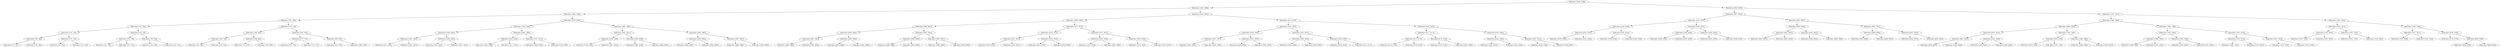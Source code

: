digraph G{
1358065237 [label="Node{data=[4189, 4189]}"]
1358065237 -> 298086001
298086001 [label="Node{data=[2889, 2889]}"]
298086001 -> 352683300
352683300 [label="Node{data=[1400, 1400]}"]
352683300 -> 1460793367
1460793367 [label="Node{data=[762, 762]}"]
1460793367 -> 340966502
340966502 [label="Node{data=[754, 754]}"]
340966502 -> 651689851
651689851 [label="Node{data=[750, 750]}"]
651689851 -> 524444192
524444192 [label="Node{data=[748, 748]}"]
524444192 -> 1191950487
1191950487 [label="Node{data=[747, 747]}"]
524444192 -> 1186700700
1186700700 [label="Node{data=[749, 749]}"]
651689851 -> 1603178007
1603178007 [label="Node{data=[752, 752]}"]
1603178007 -> 1406248100
1406248100 [label="Node{data=[751, 751]}"]
1603178007 -> 1233416521
1233416521 [label="Node{data=[753, 753]}"]
340966502 -> 1405702808
1405702808 [label="Node{data=[758, 758]}"]
1405702808 -> 2023526592
2023526592 [label="Node{data=[756, 756]}"]
2023526592 -> 641138675
641138675 [label="Node{data=[755, 755]}"]
2023526592 -> 1280498757
1280498757 [label="Node{data=[757, 757]}"]
1405702808 -> 1427507909
1427507909 [label="Node{data=[760, 760]}"]
1427507909 -> 1225824823
1225824823 [label="Node{data=[759, 759]}"]
1427507909 -> 1489513857
1489513857 [label="Node{data=[761, 761]}"]
1460793367 -> 35811881
35811881 [label="Node{data=[770, 770]}"]
35811881 -> 1728512138
1728512138 [label="Node{data=[766, 766]}"]
1728512138 -> 713817983
713817983 [label="Node{data=[764, 764]}"]
713817983 -> 867593098
867593098 [label="Node{data=[763, 763]}"]
713817983 -> 580183279
580183279 [label="Node{data=[765, 765]}"]
1728512138 -> 2101912423
2101912423 [label="Node{data=[768, 768]}"]
2101912423 -> 147708854
147708854 [label="Node{data=[767, 767]}"]
2101912423 -> 145169182
145169182 [label="Node{data=[769, 769]}"]
35811881 -> 219231609
219231609 [label="Node{data=[790, 790]}"]
219231609 -> 897252391
897252391 [label="Node{data=[772, 772]}"]
897252391 -> 1401717077
1401717077 [label="Node{data=[771, 771]}"]
897252391 -> 1673727953
1673727953 [label="Node{data=[773, 773]}"]
219231609 -> 1744655405
1744655405 [label="Node{data=[916, 916]}"]
1744655405 -> 92538673
92538673 [label="Node{data=[874, 874]}"]
1744655405 -> 850770173
850770173 [label="Node{data=[1399, 1399]}"]
352683300 -> 1240696061
1240696061 [label="Node{data=[2329, 2329]}"]
1240696061 -> 1143143890
1143143890 [label="Node{data=[1408, 1408]}"]
1143143890 -> 1631242216
1631242216 [label="Node{data=[1404, 1404]}"]
1631242216 -> 2128083298
2128083298 [label="Node{data=[1402, 1402]}"]
2128083298 -> 727076393
727076393 [label="Node{data=[1401, 1401]}"]
2128083298 -> 2026498812
2026498812 [label="Node{data=[1403, 1403]}"]
1631242216 -> 1341876106
1341876106 [label="Node{data=[1406, 1406]}"]
1341876106 -> 237411326
237411326 [label="Node{data=[1405, 1405]}"]
1341876106 -> 395881237
395881237 [label="Node{data=[1407, 1407]}"]
1143143890 -> 540097808
540097808 [label="Node{data=[1464, 1464]}"]
540097808 -> 878889387
878889387 [label="Node{data=[1410, 1410]}"]
878889387 -> 237063602
237063602 [label="Node{data=[1409, 1409]}"]
878889387 -> 1546882912
1546882912 [label="Node{data=[1411, 1411]}"]
540097808 -> 1967386699
1967386699 [label="Node{data=[2327, 2327]}"]
1967386699 -> 1473134809
1473134809 [label="Node{data=[2059, 2059]}"]
1967386699 -> 1401342799
1401342799 [label="Node{data=[2328, 2328]}"]
1240696061 -> 328079056
328079056 [label="Node{data=[2881, 2881]}"]
328079056 -> 2032495938
2032495938 [label="Node{data=[2837, 2837]}"]
2032495938 -> 1548235319
1548235319 [label="Node{data=[2348, 2348]}"]
1548235319 -> 963728962
963728962 [label="Node{data=[2330, 2330]}"]
1548235319 -> 1521151786
1521151786 [label="Node{data=[2811, 2811]}"]
2032495938 -> 137877056
137877056 [label="Node{data=[2858, 2858]}"]
137877056 -> 368284923
368284923 [label="Node{data=[2856, 2856]}"]
137877056 -> 637731649
637731649 [label="Node{data=[2880, 2880]}"]
328079056 -> 735935252
735935252 [label="Node{data=[2885, 2885]}"]
735935252 -> 493764089
493764089 [label="Node{data=[2883, 2883]}"]
493764089 -> 338900707
338900707 [label="Node{data=[2882, 2882]}"]
493764089 -> 714356271
714356271 [label="Node{data=[2884, 2884]}"]
735935252 -> 1792142770
1792142770 [label="Node{data=[2887, 2887]}"]
1792142770 -> 113022180
113022180 [label="Node{data=[2886, 2886]}"]
1792142770 -> 188034814
188034814 [label="Node{data=[2888, 2888]}"]
298086001 -> 10179833
10179833 [label="Node{data=[2925, 2925]}"]
10179833 -> 1707250981
1707250981 [label="Node{data=[2909, 2909]}"]
1707250981 -> 129705677
129705677 [label="Node{data=[2897, 2897]}"]
129705677 -> 635152922
635152922 [label="Node{data=[2893, 2893]}"]
635152922 -> 2134712004
2134712004 [label="Node{data=[2891, 2891]}"]
2134712004 -> 245876667
245876667 [label="Node{data=[2890, 2890]}"]
2134712004 -> 1349785068
1349785068 [label="Node{data=[2892, 2892]}"]
635152922 -> 680001154
680001154 [label="Node{data=[2895, 2895]}"]
680001154 -> 1071324776
1071324776 [label="Node{data=[2894, 2894]}"]
680001154 -> 267492407
267492407 [label="Node{data=[2896, 2896]}"]
129705677 -> 2136613712
2136613712 [label="Node{data=[2905, 2905]}"]
2136613712 -> 1757323735
1757323735 [label="Node{data=[2899, 2899]}"]
1757323735 -> 259119862
259119862 [label="Node{data=[2898, 2898]}"]
1757323735 -> 207814411
207814411 [label="Node{data=[2900, 2900]}"]
2136613712 -> 571215220
571215220 [label="Node{data=[2907, 2907]}"]
571215220 -> 1059172603
1059172603 [label="Node{data=[2906, 2906]}"]
571215220 -> 1049000835
1049000835 [label="Node{data=[2908, 2908]}"]
1707250981 -> 629621247
629621247 [label="Node{data=[2917, 2917]}"]
629621247 -> 1730322326
1730322326 [label="Node{data=[2913, 2913]}"]
1730322326 -> 1438014945
1438014945 [label="Node{data=[2911, 2911]}"]
1438014945 -> 1491168951
1491168951 [label="Node{data=[2910, 2910]}"]
1438014945 -> 1207325933
1207325933 [label="Node{data=[2912, 2912]}"]
1730322326 -> 878427562
878427562 [label="Node{data=[2915, 2915]}"]
878427562 -> 1407559573
1407559573 [label="Node{data=[2914, 2914]}"]
878427562 -> 2289544
2289544 [label="Node{data=[2916, 2916]}"]
629621247 -> 1963360861
1963360861 [label="Node{data=[2921, 2921]}"]
1963360861 -> 484038586
484038586 [label="Node{data=[2919, 2919]}"]
484038586 -> 1652425403
1652425403 [label="Node{data=[2918, 2918]}"]
484038586 -> 1966604243
1966604243 [label="Node{data=[2920, 2920]}"]
1963360861 -> 878874434
878874434 [label="Node{data=[2923, 2923]}"]
878874434 -> 1725229683
1725229683 [label="Node{data=[2922, 2922]}"]
878874434 -> 1949124552
1949124552 [label="Node{data=[2924, 2924]}"]
10179833 -> 1043261433
1043261433 [label="Node{data=[4173, 4173]}"]
1043261433 -> 504788961
504788961 [label="Node{data=[2933, 2933]}"]
504788961 -> 1607504162
1607504162 [label="Node{data=[2929, 2929]}"]
1607504162 -> 1105042967
1105042967 [label="Node{data=[2927, 2927]}"]
1105042967 -> 134592762
134592762 [label="Node{data=[2926, 2926]}"]
1105042967 -> 629239652
629239652 [label="Node{data=[2928, 2928]}"]
1607504162 -> 2122560375
2122560375 [label="Node{data=[2931, 2931]}"]
2122560375 -> 1401141142
1401141142 [label="Node{data=[2930, 2930]}"]
2122560375 -> 1986271092
1986271092 [label="Node{data=[2932, 2932]}"]
504788961 -> 1487973523
1487973523 [label="Node{data=[2937, 2937]}"]
1487973523 -> 1003205881
1003205881 [label="Node{data=[2935, 2935]}"]
1003205881 -> 1975159569
1975159569 [label="Node{data=[2934, 2934]}"]
1003205881 -> 590605669
590605669 [label="Node{data=[2936, 2936]}"]
1487973523 -> 2117732772
2117732772 [label="Node{data=[4139, 4139]}"]
2117732772 -> 405800678
405800678 [label="Node{data=[2938, 2938]}"]
2117732772 -> 963900658
963900658 [label="Node{data=[4172, 4172]}"]
1043261433 -> 93810300
93810300 [label="Node{data=[4181, 4181]}"]
93810300 -> 734928963
734928963 [label="Node{data=[4177, 4177]}"]
734928963 -> 869336298
869336298 [label="Node{data=[4175, 4175]}"]
869336298 -> 363045382
363045382 [label="Node{data=[4174, 4174]}"]
869336298 -> 729401920
729401920 [label="Node{data=[4176, 4176]}"]
734928963 -> 1903115092
1903115092 [label="Node{data=[4179, 4179]}"]
1903115092 -> 1252165575
1252165575 [label="Node{data=[4178, 4178]}"]
1903115092 -> 1108983559
1108983559 [label="Node{data=[4180, 4180]}"]
93810300 -> 668419790
668419790 [label="Node{data=[4185, 4185]}"]
668419790 -> 803892475
803892475 [label="Node{data=[4183, 4183]}"]
803892475 -> 1906858622
1906858622 [label="Node{data=[4182, 4182]}"]
803892475 -> 2118529739
2118529739 [label="Node{data=[4184, 4184]}"]
668419790 -> 1664805627
1664805627 [label="Node{data=[4187, 4187]}"]
1664805627 -> 525062099
525062099 [label="Node{data=[4186, 4186]}"]
1664805627 -> 738401774
738401774 [label="Node{data=[4188, 4188]}"]
1358065237 -> 1671209679
1671209679 [label="Node{data=[4955, 4955]}"]
1671209679 -> 1472590197
1472590197 [label="Node{data=[4911, 4911]}"]
1472590197 -> 380737801
380737801 [label="Node{data=[4197, 4197]}"]
380737801 -> 577313372
577313372 [label="Node{data=[4193, 4193]}"]
577313372 -> 610618884
610618884 [label="Node{data=[4191, 4191]}"]
610618884 -> 1548963236
1548963236 [label="Node{data=[4190, 4190]}"]
610618884 -> 1186004726
1186004726 [label="Node{data=[4192, 4192]}"]
577313372 -> 744601478
744601478 [label="Node{data=[4195, 4195]}"]
744601478 -> 586860896
586860896 [label="Node{data=[4194, 4194]}"]
744601478 -> 1686277878
1686277878 [label="Node{data=[4196, 4196]}"]
380737801 -> 621059038
621059038 [label="Node{data=[4201, 4201]}"]
621059038 -> 83412351
83412351 [label="Node{data=[4199, 4199]}"]
83412351 -> 1883094345
1883094345 [label="Node{data=[4198, 4198]}"]
83412351 -> 3700870
3700870 [label="Node{data=[4200, 4200]}"]
621059038 -> 31709492
31709492 [label="Node{data=[4203, 4203]}"]
31709492 -> 1139943242
1139943242 [label="Node{data=[4202, 4202]}"]
31709492 -> 1589120392
1589120392 [label="Node{data=[4204, 4204]}"]
1472590197 -> 487039633
487039633 [label="Node{data=[4947, 4947]}"]
487039633 -> 45277820
45277820 [label="Node{data=[4943, 4943]}"]
45277820 -> 1353211159
1353211159 [label="Node{data=[4941, 4941]}"]
1353211159 -> 1315102407
1315102407 [label="Node{data=[4937, 4937]}"]
1353211159 -> 1859255984
1859255984 [label="Node{data=[4942, 4942]}"]
45277820 -> 2078625812
2078625812 [label="Node{data=[4945, 4945]}"]
2078625812 -> 1765272218
1765272218 [label="Node{data=[4944, 4944]}"]
2078625812 -> 830182813
830182813 [label="Node{data=[4946, 4946]}"]
487039633 -> 1354684796
1354684796 [label="Node{data=[4951, 4951]}"]
1354684796 -> 17450639
17450639 [label="Node{data=[4949, 4949]}"]
17450639 -> 1472139022
1472139022 [label="Node{data=[4948, 4948]}"]
17450639 -> 973451033
973451033 [label="Node{data=[4950, 4950]}"]
1354684796 -> 483845148
483845148 [label="Node{data=[4953, 4953]}"]
483845148 -> 1329329975
1329329975 [label="Node{data=[4952, 4952]}"]
483845148 -> 1616070305
1616070305 [label="Node{data=[4954, 4954]}"]
1671209679 -> 2000240853
2000240853 [label="Node{data=[7617, 7617]}"]
2000240853 -> 1558490154
1558490154 [label="Node{data=[7488, 7488]}"]
1558490154 -> 1291221710
1291221710 [label="Node{data=[5869, 5869]}"]
1291221710 -> 921328575
921328575 [label="Node{data=[4976, 4976]}"]
921328575 -> 199789151
199789151 [label="Node{data=[4957, 4957]}"]
199789151 -> 1922364148
1922364148 [label="Node{data=[4956, 4956]}"]
199789151 -> 223069794
223069794 [label="Node{data=[4958, 4958]}"]
921328575 -> 1763202007
1763202007 [label="Node{data=[5440, 5440]}"]
1763202007 -> 653104857
653104857 [label="Node{data=[5405, 5405]}"]
1763202007 -> 1941685154
1941685154 [label="Node{data=[5448, 5448]}"]
1291221710 -> 546333537
546333537 [label="Node{data=[7446, 7446]}"]
546333537 -> 196938319
196938319 [label="Node{data=[5942, 5942]}"]
196938319 -> 1101799103
1101799103 [label="Node{data=[5876, 5876]}"]
196938319 -> 1822913531
1822913531 [label="Node{data=[7265, 7265]}"]
546333537 -> 1334812261
1334812261 [label="Node{data=[7486, 7486]}"]
1334812261 -> 738400937
738400937 [label="Node{data=[7485, 7485]}"]
1334812261 -> 234598512
234598512 [label="Node{data=[7487, 7487]}"]
1558490154 -> 1519657631
1519657631 [label="Node{data=[7496, 7496]}"]
1519657631 -> 1767629598
1767629598 [label="Node{data=[7492, 7492]}"]
1767629598 -> 1564048078
1564048078 [label="Node{data=[7490, 7490]}"]
1564048078 -> 227621161
227621161 [label="Node{data=[7489, 7489]}"]
1564048078 -> 1995076318
1995076318 [label="Node{data=[7491, 7491]}"]
1767629598 -> 1084173326
1084173326 [label="Node{data=[7494, 7494]}"]
1084173326 -> 1457963481
1457963481 [label="Node{data=[7493, 7493]}"]
1084173326 -> 1387983453
1387983453 [label="Node{data=[7495, 7495]}"]
1519657631 -> 2011371094
2011371094 [label="Node{data=[7613, 7613]}"]
2011371094 -> 1319480312
1319480312 [label="Node{data=[7523, 7523]}"]
1319480312 -> 783107068
783107068 [label="Node{data=[7497, 7497]}"]
1319480312 -> 729834606
729834606 [label="Node{data=[7541, 7541]}"]
2011371094 -> 1144948462
1144948462 [label="Node{data=[7615, 7615]}"]
1144948462 -> 665264122
665264122 [label="Node{data=[7614, 7614]}"]
1144948462 -> 1674644049
1674644049 [label="Node{data=[7616, 7616]}"]
2000240853 -> 1272619345
1272619345 [label="Node{data=[7625, 7625]}"]
1272619345 -> 2070107954
2070107954 [label="Node{data=[7621, 7621]}"]
2070107954 -> 1680138091
1680138091 [label="Node{data=[7619, 7619]}"]
1680138091 -> 265077308
265077308 [label="Node{data=[7618, 7618]}"]
1680138091 -> 293743293
293743293 [label="Node{data=[7620, 7620]}"]
2070107954 -> 1891186040
1891186040 [label="Node{data=[7623, 7623]}"]
1891186040 -> 849638275
849638275 [label="Node{data=[7622, 7622]}"]
1891186040 -> 1536199369
1536199369 [label="Node{data=[7624, 7624]}"]
1272619345 -> 1531413700
1531413700 [label="Node{data=[7629, 7629]}"]
1531413700 -> 1651275809
1651275809 [label="Node{data=[7627, 7627]}"]
1651275809 -> 1933916036
1933916036 [label="Node{data=[7626, 7626]}"]
1651275809 -> 752627175
752627175 [label="Node{data=[7628, 7628]}"]
1531413700 -> 1264254236
1264254236 [label="Node{data=[8794, 8794]}"]
1264254236 -> 1249257766
1249257766 [label="Node{data=[8778, 8778]}"]
1264254236 -> 274063099
274063099 [label="Node{data=[9266, 9266]}"]
274063099 -> 1571518979
1571518979 [label="Node{data=[9166, 9166]}"]
274063099 -> 1099292343
1099292343 [label="Node{data=[9846, 9846]}"]
}